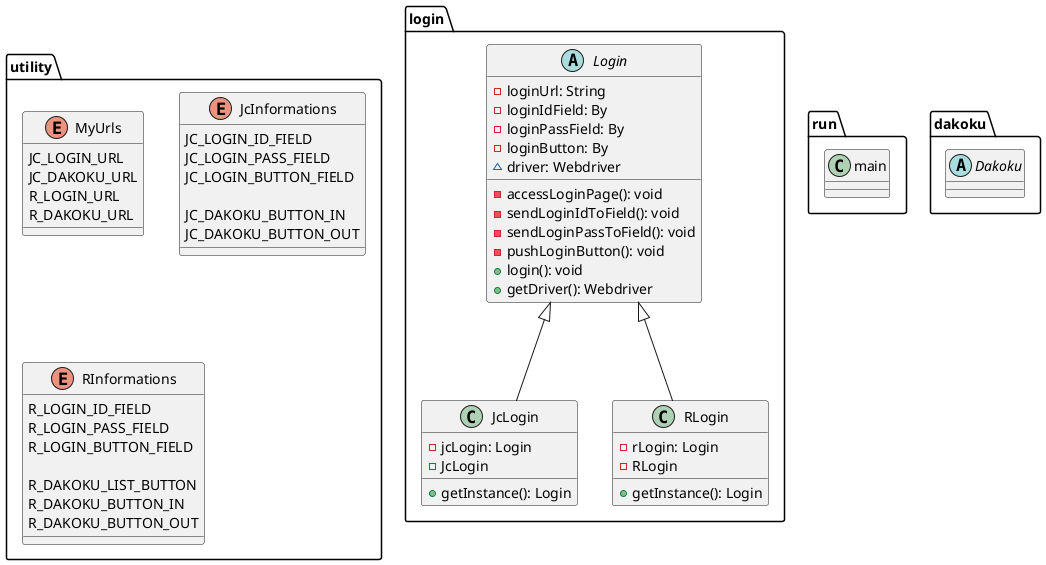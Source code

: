 "@startuml Dakoku Class図"

package utility {
    enum MyUrls {
        JC_LOGIN_URL
        JC_DAKOKU_URL
        R_LOGIN_URL
        R_DAKOKU_URL
    }

    enum JcInformations {
    
        JC_LOGIN_ID_FIELD
        JC_LOGIN_PASS_FIELD
        JC_LOGIN_BUTTON_FIELD

        JC_DAKOKU_BUTTON_IN
        JC_DAKOKU_BUTTON_OUT
    
    }
enum RInformations {
        R_LOGIN_ID_FIELD
        R_LOGIN_PASS_FIELD
        R_LOGIN_BUTTON_FIELD
        
        R_DAKOKU_LIST_BUTTON
        R_DAKOKU_BUTTON_IN
        R_DAKOKU_BUTTON_OUT
    }
}
package login {
    abstract class Login {
        - loginUrl: String
        - loginIdField: By
        - loginPassField: By
        - loginButton: By
        ~ driver: Webdriver

        - accessLoginPage(): void
        - sendLoginIdToField(): void
        - sendLoginPassToField(): void
        - pushLoginButton(): void 
        + login(): void
        + getDriver(): Webdriver
    }

    class JcLogin extends Login {
        - jcLogin: Login
        - JcLogin
        + getInstance(): Login
    }

    class RLogin extends Login {
        - rLogin: Login
        - RLogin
        + getInstance(): Login
    }
}

package run {
    class main {

    }
}

package dakoku {
    abstract class Dakoku {
        
    }
}



@enduml